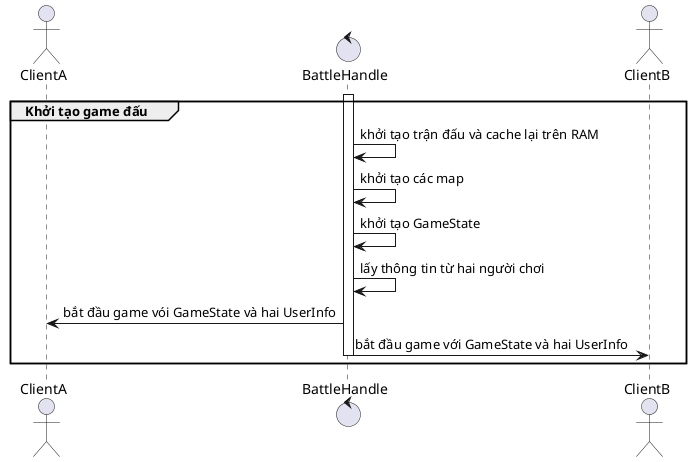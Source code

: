 @startuml

actor       ClientA          as ClientA
control     BattleHandle    as Server
actor       ClientB          as ClientB

group Khởi tạo game đấu
    activate Server
    Server -> Server : khởi tạo trận đấu và cache lại trên RAM
    Server -> Server : khởi tạo các map
    Server -> Server : khởi tạo GameState
    Server -> Server : lấy thông tin từ hai người chơi
    Server -> ClientA : bắt đầu game vói GameState và hai UserInfo
    Server -> ClientB : bắt đầu game với GameState và hai UserInfo
    deactivate Server
end

@enduml